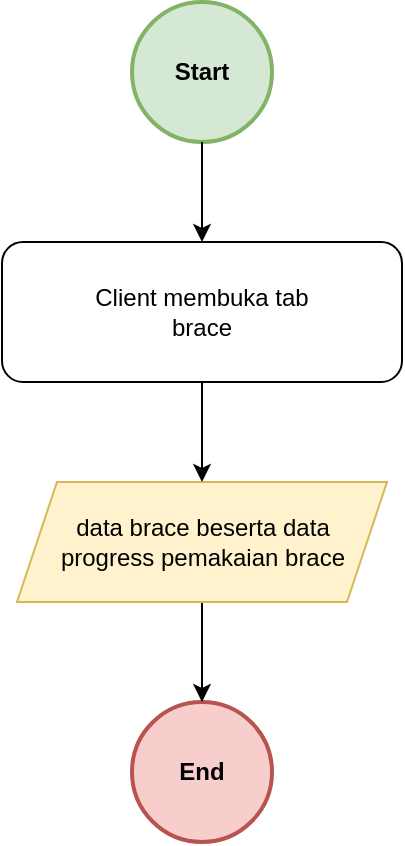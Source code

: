 <mxfile version="20.8.16" type="device"><diagram name="Page-1" id="XLRbHGVOJMDCOBzmMHMC"><mxGraphModel dx="1114" dy="999" grid="1" gridSize="10" guides="1" tooltips="1" connect="1" arrows="1" fold="1" page="1" pageScale="1" pageWidth="850" pageHeight="1100" math="0" shadow="0"><root><mxCell id="0"/><mxCell id="1" parent="0"/><mxCell id="9p2Np7P5mC5DKwo4CB9_-1" value="End" style="ellipse;whiteSpace=wrap;html=1;aspect=fixed;fillColor=#f8cecc;strokeColor=#b85450;fontStyle=1;strokeWidth=2;" parent="1" vertex="1"><mxGeometry x="115" y="370" width="70" height="70" as="geometry"/></mxCell><mxCell id="9p2Np7P5mC5DKwo4CB9_-3" value="Start" style="ellipse;whiteSpace=wrap;html=1;aspect=fixed;fillColor=#d5e8d4;strokeColor=#82b366;fontStyle=1;strokeWidth=2;" parent="1" vertex="1"><mxGeometry x="115" y="20" width="70" height="70" as="geometry"/></mxCell><mxCell id="FxTzlJbpQdVVmBXQa4_C-2" value="" style="edgeStyle=orthogonalEdgeStyle;rounded=0;orthogonalLoop=1;jettySize=auto;html=1;exitX=0.5;exitY=1;exitDx=0;exitDy=0;" parent="1" source="9p2Np7P5mC5DKwo4CB9_-3" target="FxTzlJbpQdVVmBXQa4_C-1" edge="1"><mxGeometry relative="1" as="geometry"><mxPoint x="150" y="200" as="sourcePoint"/></mxGeometry></mxCell><mxCell id="4mbhzjeX1JaCv4YV5yW5-21" value="" style="edgeStyle=orthogonalEdgeStyle;rounded=0;orthogonalLoop=1;jettySize=auto;html=1;" parent="1" source="9p2Np7P5mC5DKwo4CB9_-7" target="9p2Np7P5mC5DKwo4CB9_-1" edge="1"><mxGeometry relative="1" as="geometry"/></mxCell><mxCell id="9p2Np7P5mC5DKwo4CB9_-7" value="data brace beserta data&lt;br&gt;progress pemakaian brace" style="shape=parallelogram;perimeter=parallelogramPerimeter;whiteSpace=wrap;html=1;fixedSize=1;strokeWidth=1;fillColor=#fff2cc;strokeColor=#d6b656;" parent="1" vertex="1"><mxGeometry x="57.5" y="260" width="185" height="60" as="geometry"/></mxCell><mxCell id="FxTzlJbpQdVVmBXQa4_C-3" value="" style="edgeStyle=orthogonalEdgeStyle;rounded=0;orthogonalLoop=1;jettySize=auto;html=1;" parent="1" source="FxTzlJbpQdVVmBXQa4_C-1" target="9p2Np7P5mC5DKwo4CB9_-7" edge="1"><mxGeometry relative="1" as="geometry"/></mxCell><mxCell id="FxTzlJbpQdVVmBXQa4_C-1" value="Client membuka tab&lt;br&gt;brace" style="rounded=1;whiteSpace=wrap;html=1;fontSize=12;glass=0;strokeWidth=1;shadow=0;" parent="1" vertex="1"><mxGeometry x="50" y="140" width="200" height="70" as="geometry"/></mxCell></root></mxGraphModel></diagram></mxfile>